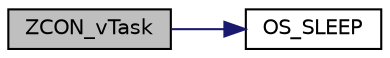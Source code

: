 digraph "ZCON_vTask"
{
  edge [fontname="Helvetica",fontsize="10",labelfontname="Helvetica",labelfontsize="10"];
  node [fontname="Helvetica",fontsize="10",shape=record];
  rankdir="LR";
  Node1 [label="ZCON_vTask",height=0.2,width=0.4,color="black", fillcolor="grey75", style="filled", fontcolor="black"];
  Node1 -> Node2 [color="midnightblue",fontsize="10",style="solid"];
  Node2 [label="OS_SLEEP",height=0.2,width=0.4,color="black", fillcolor="white", style="filled",URL="$main___s_o_8c.html#a650dfb551ee93c4ea285725decf04dff"];
}
